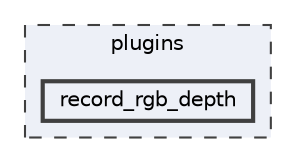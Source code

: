 digraph "/home/friedel/devel/ILLIXR/plugins/record_rgb_depth"
{
 // LATEX_PDF_SIZE
  bgcolor="transparent";
  edge [fontname=Helvetica,fontsize=10,labelfontname=Helvetica,labelfontsize=10];
  node [fontname=Helvetica,fontsize=10,shape=box,height=0.2,width=0.4];
  compound=true
  subgraph clusterdir_38c8d24aef3972a7f87b834274e76e31 {
    graph [ bgcolor="#edf0f7", pencolor="grey25", label="plugins", fontname=Helvetica,fontsize=10 style="filled,dashed", URL="dir_38c8d24aef3972a7f87b834274e76e31.html",tooltip=""]
  dir_36dafdab3309b6908e2d08a85cb00753 [label="record_rgb_depth", fillcolor="#edf0f7", color="grey25", style="filled,bold", URL="dir_36dafdab3309b6908e2d08a85cb00753.html",tooltip=""];
  }
}
